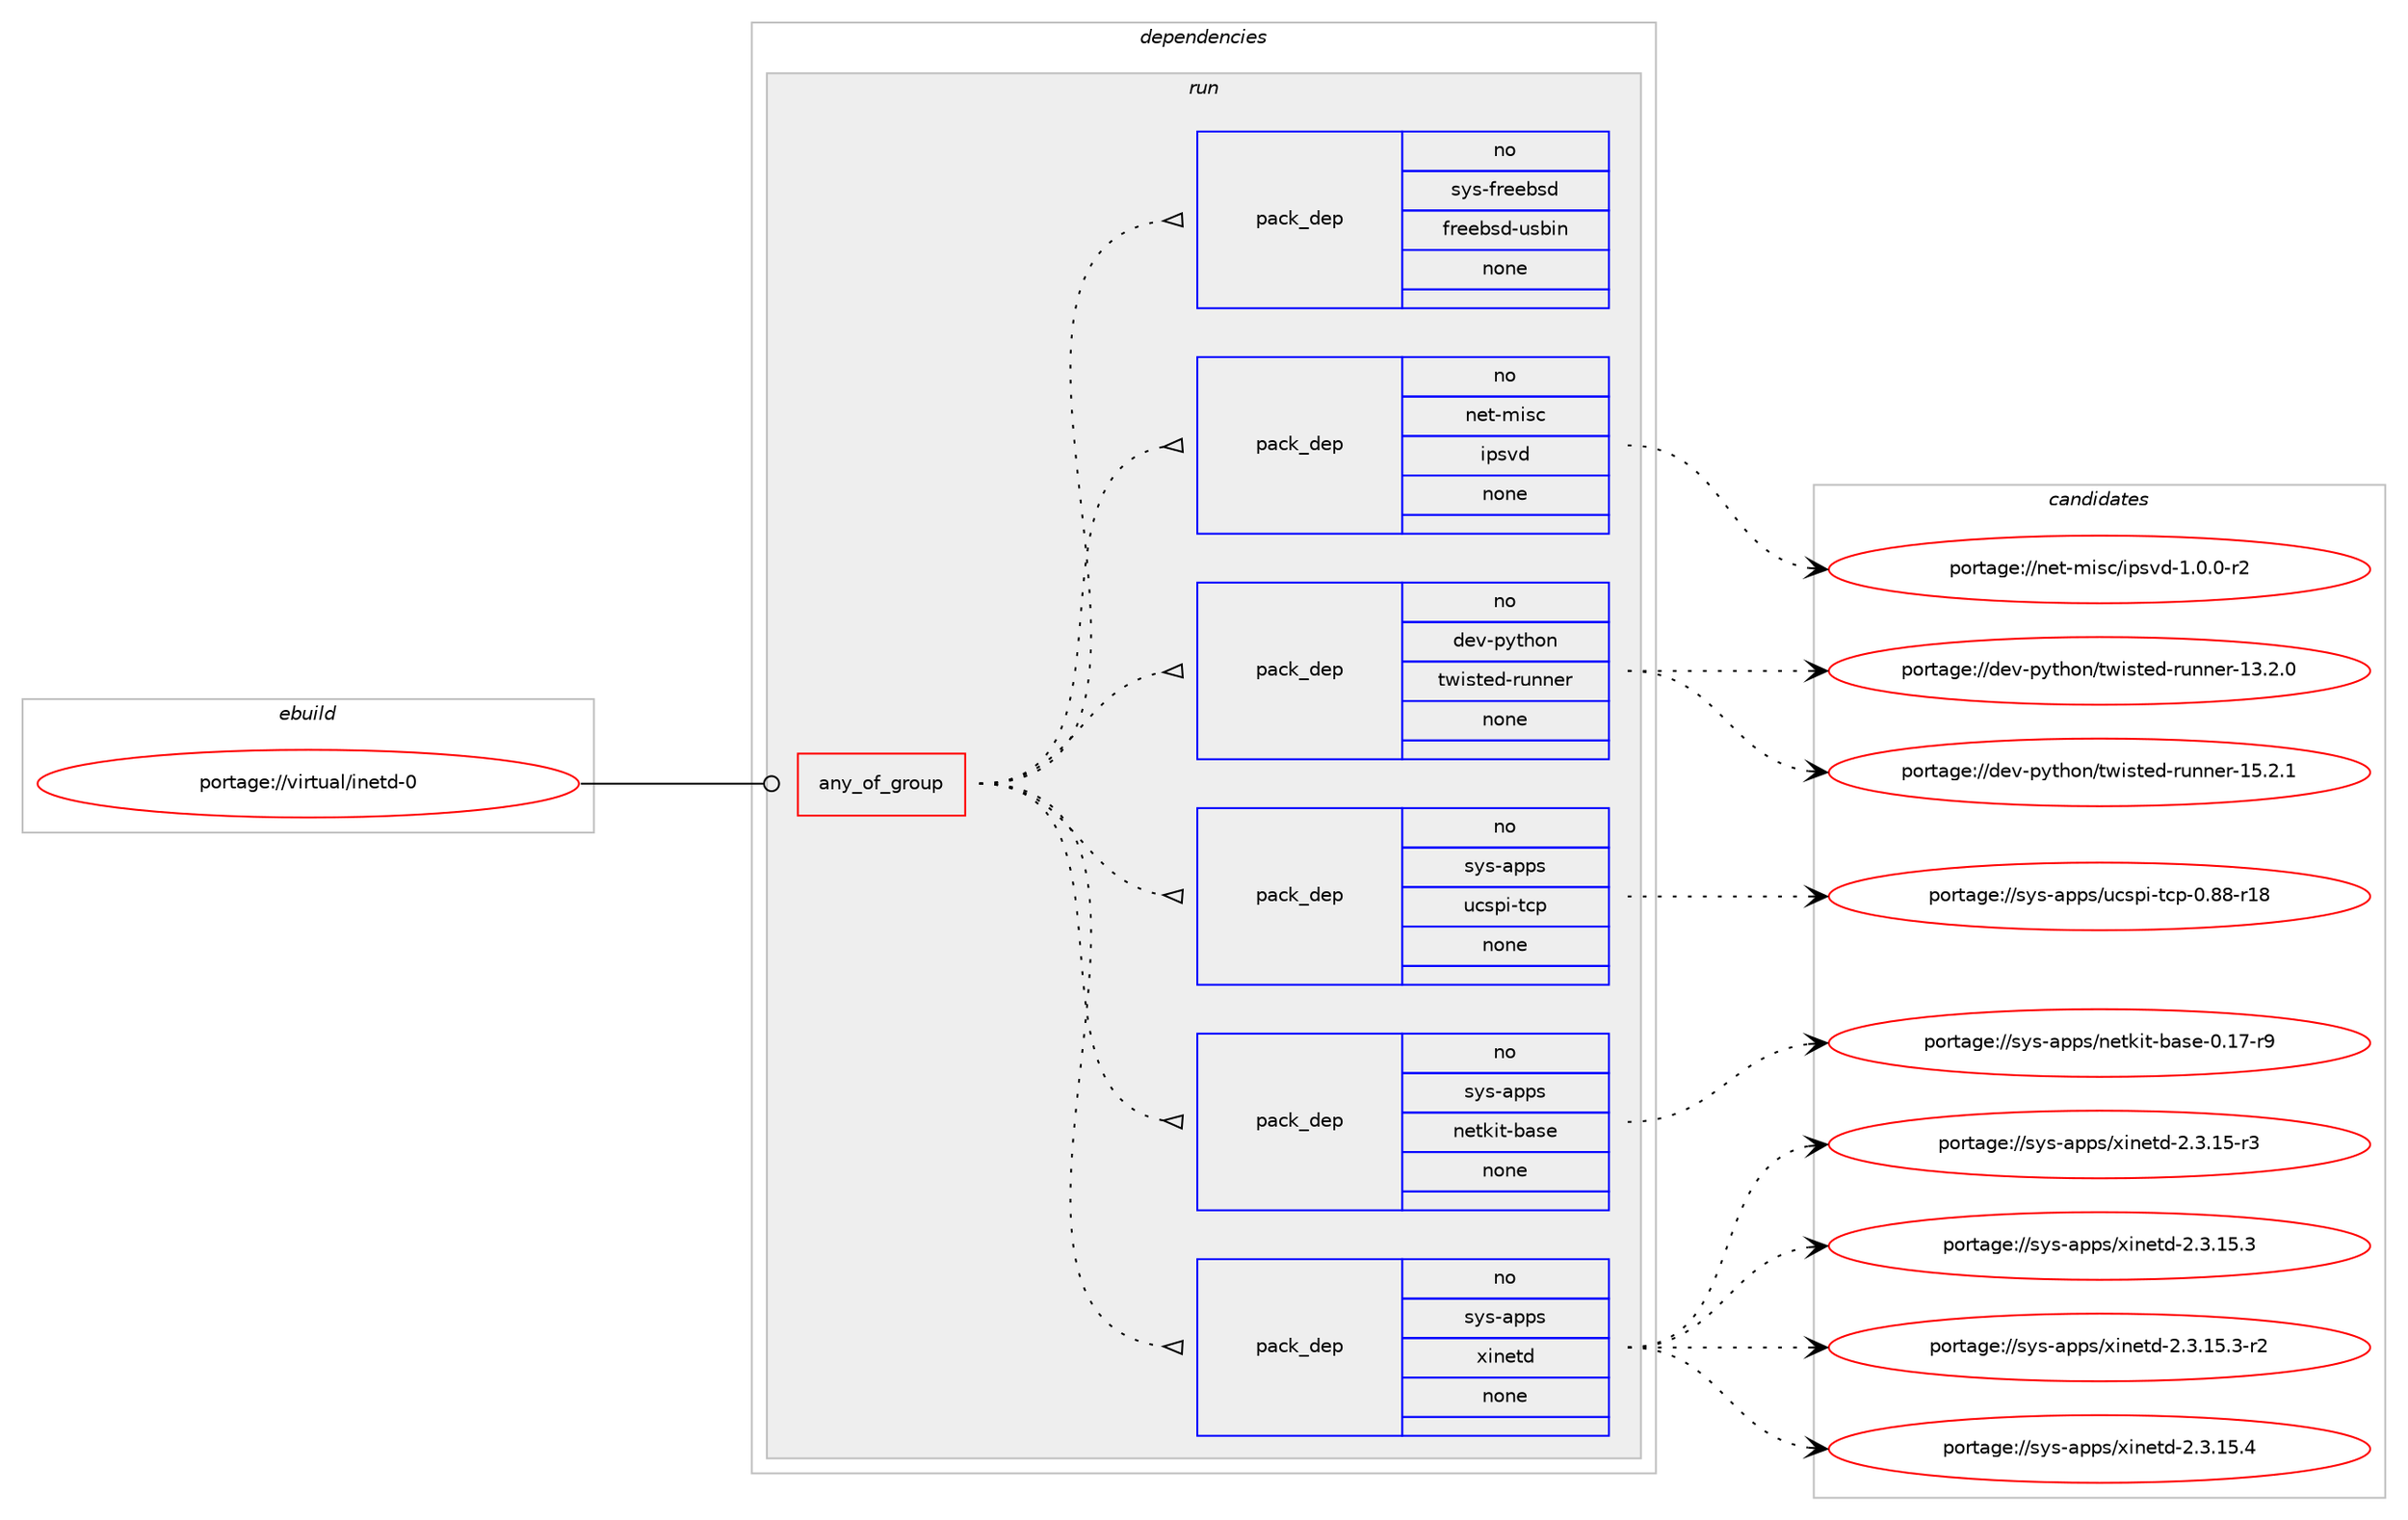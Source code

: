 digraph prolog {

# *************
# Graph options
# *************

newrank=true;
concentrate=true;
compound=true;
graph [rankdir=LR,fontname=Helvetica,fontsize=10,ranksep=1.5];#, ranksep=2.5, nodesep=0.2];
edge  [arrowhead=vee];
node  [fontname=Helvetica,fontsize=10];

# **********
# The ebuild
# **********

subgraph cluster_leftcol {
color=gray;
rank=same;
label=<<i>ebuild</i>>;
id [label="portage://virtual/inetd-0", color=red, width=4, href="../virtual/inetd-0.svg"];
}

# ****************
# The dependencies
# ****************

subgraph cluster_midcol {
color=gray;
label=<<i>dependencies</i>>;
subgraph cluster_compile {
fillcolor="#eeeeee";
style=filled;
label=<<i>compile</i>>;
}
subgraph cluster_compileandrun {
fillcolor="#eeeeee";
style=filled;
label=<<i>compile and run</i>>;
}
subgraph cluster_run {
fillcolor="#eeeeee";
style=filled;
label=<<i>run</i>>;
subgraph any7119 {
dependency433766 [label=<<TABLE BORDER="0" CELLBORDER="1" CELLSPACING="0" CELLPADDING="4"><TR><TD CELLPADDING="10">any_of_group</TD></TR></TABLE>>, shape=none, color=red];subgraph pack321464 {
dependency433767 [label=<<TABLE BORDER="0" CELLBORDER="1" CELLSPACING="0" CELLPADDING="4" WIDTH="220"><TR><TD ROWSPAN="6" CELLPADDING="30">pack_dep</TD></TR><TR><TD WIDTH="110">no</TD></TR><TR><TD>sys-apps</TD></TR><TR><TD>xinetd</TD></TR><TR><TD>none</TD></TR><TR><TD></TD></TR></TABLE>>, shape=none, color=blue];
}
dependency433766:e -> dependency433767:w [weight=20,style="dotted",arrowhead="oinv"];
subgraph pack321465 {
dependency433768 [label=<<TABLE BORDER="0" CELLBORDER="1" CELLSPACING="0" CELLPADDING="4" WIDTH="220"><TR><TD ROWSPAN="6" CELLPADDING="30">pack_dep</TD></TR><TR><TD WIDTH="110">no</TD></TR><TR><TD>sys-apps</TD></TR><TR><TD>netkit-base</TD></TR><TR><TD>none</TD></TR><TR><TD></TD></TR></TABLE>>, shape=none, color=blue];
}
dependency433766:e -> dependency433768:w [weight=20,style="dotted",arrowhead="oinv"];
subgraph pack321466 {
dependency433769 [label=<<TABLE BORDER="0" CELLBORDER="1" CELLSPACING="0" CELLPADDING="4" WIDTH="220"><TR><TD ROWSPAN="6" CELLPADDING="30">pack_dep</TD></TR><TR><TD WIDTH="110">no</TD></TR><TR><TD>sys-apps</TD></TR><TR><TD>ucspi-tcp</TD></TR><TR><TD>none</TD></TR><TR><TD></TD></TR></TABLE>>, shape=none, color=blue];
}
dependency433766:e -> dependency433769:w [weight=20,style="dotted",arrowhead="oinv"];
subgraph pack321467 {
dependency433770 [label=<<TABLE BORDER="0" CELLBORDER="1" CELLSPACING="0" CELLPADDING="4" WIDTH="220"><TR><TD ROWSPAN="6" CELLPADDING="30">pack_dep</TD></TR><TR><TD WIDTH="110">no</TD></TR><TR><TD>dev-python</TD></TR><TR><TD>twisted-runner</TD></TR><TR><TD>none</TD></TR><TR><TD></TD></TR></TABLE>>, shape=none, color=blue];
}
dependency433766:e -> dependency433770:w [weight=20,style="dotted",arrowhead="oinv"];
subgraph pack321468 {
dependency433771 [label=<<TABLE BORDER="0" CELLBORDER="1" CELLSPACING="0" CELLPADDING="4" WIDTH="220"><TR><TD ROWSPAN="6" CELLPADDING="30">pack_dep</TD></TR><TR><TD WIDTH="110">no</TD></TR><TR><TD>net-misc</TD></TR><TR><TD>ipsvd</TD></TR><TR><TD>none</TD></TR><TR><TD></TD></TR></TABLE>>, shape=none, color=blue];
}
dependency433766:e -> dependency433771:w [weight=20,style="dotted",arrowhead="oinv"];
subgraph pack321469 {
dependency433772 [label=<<TABLE BORDER="0" CELLBORDER="1" CELLSPACING="0" CELLPADDING="4" WIDTH="220"><TR><TD ROWSPAN="6" CELLPADDING="30">pack_dep</TD></TR><TR><TD WIDTH="110">no</TD></TR><TR><TD>sys-freebsd</TD></TR><TR><TD>freebsd-usbin</TD></TR><TR><TD>none</TD></TR><TR><TD></TD></TR></TABLE>>, shape=none, color=blue];
}
dependency433766:e -> dependency433772:w [weight=20,style="dotted",arrowhead="oinv"];
}
id:e -> dependency433766:w [weight=20,style="solid",arrowhead="odot"];
}
}

# **************
# The candidates
# **************

subgraph cluster_choices {
rank=same;
color=gray;
label=<<i>candidates</i>>;

subgraph choice321464 {
color=black;
nodesep=1;
choiceportage115121115459711211211547120105110101116100455046514649534511451 [label="portage://sys-apps/xinetd-2.3.15-r3", color=red, width=4,href="../sys-apps/xinetd-2.3.15-r3.svg"];
choiceportage115121115459711211211547120105110101116100455046514649534651 [label="portage://sys-apps/xinetd-2.3.15.3", color=red, width=4,href="../sys-apps/xinetd-2.3.15.3.svg"];
choiceportage1151211154597112112115471201051101011161004550465146495346514511450 [label="portage://sys-apps/xinetd-2.3.15.3-r2", color=red, width=4,href="../sys-apps/xinetd-2.3.15.3-r2.svg"];
choiceportage115121115459711211211547120105110101116100455046514649534652 [label="portage://sys-apps/xinetd-2.3.15.4", color=red, width=4,href="../sys-apps/xinetd-2.3.15.4.svg"];
dependency433767:e -> choiceportage115121115459711211211547120105110101116100455046514649534511451:w [style=dotted,weight="100"];
dependency433767:e -> choiceportage115121115459711211211547120105110101116100455046514649534651:w [style=dotted,weight="100"];
dependency433767:e -> choiceportage1151211154597112112115471201051101011161004550465146495346514511450:w [style=dotted,weight="100"];
dependency433767:e -> choiceportage115121115459711211211547120105110101116100455046514649534652:w [style=dotted,weight="100"];
}
subgraph choice321465 {
color=black;
nodesep=1;
choiceportage11512111545971121121154711010111610710511645989711510145484649554511457 [label="portage://sys-apps/netkit-base-0.17-r9", color=red, width=4,href="../sys-apps/netkit-base-0.17-r9.svg"];
dependency433768:e -> choiceportage11512111545971121121154711010111610710511645989711510145484649554511457:w [style=dotted,weight="100"];
}
subgraph choice321466 {
color=black;
nodesep=1;
choiceportage1151211154597112112115471179911511210545116991124548465656451144956 [label="portage://sys-apps/ucspi-tcp-0.88-r18", color=red, width=4,href="../sys-apps/ucspi-tcp-0.88-r18.svg"];
dependency433769:e -> choiceportage1151211154597112112115471179911511210545116991124548465656451144956:w [style=dotted,weight="100"];
}
subgraph choice321467 {
color=black;
nodesep=1;
choiceportage10010111845112121116104111110471161191051151161011004511411711011010111445495146504648 [label="portage://dev-python/twisted-runner-13.2.0", color=red, width=4,href="../dev-python/twisted-runner-13.2.0.svg"];
choiceportage10010111845112121116104111110471161191051151161011004511411711011010111445495346504649 [label="portage://dev-python/twisted-runner-15.2.1", color=red, width=4,href="../dev-python/twisted-runner-15.2.1.svg"];
dependency433770:e -> choiceportage10010111845112121116104111110471161191051151161011004511411711011010111445495146504648:w [style=dotted,weight="100"];
dependency433770:e -> choiceportage10010111845112121116104111110471161191051151161011004511411711011010111445495346504649:w [style=dotted,weight="100"];
}
subgraph choice321468 {
color=black;
nodesep=1;
choiceportage1101011164510910511599471051121151181004549464846484511450 [label="portage://net-misc/ipsvd-1.0.0-r2", color=red, width=4,href="../net-misc/ipsvd-1.0.0-r2.svg"];
dependency433771:e -> choiceportage1101011164510910511599471051121151181004549464846484511450:w [style=dotted,weight="100"];
}
subgraph choice321469 {
color=black;
nodesep=1;
}
}

}
